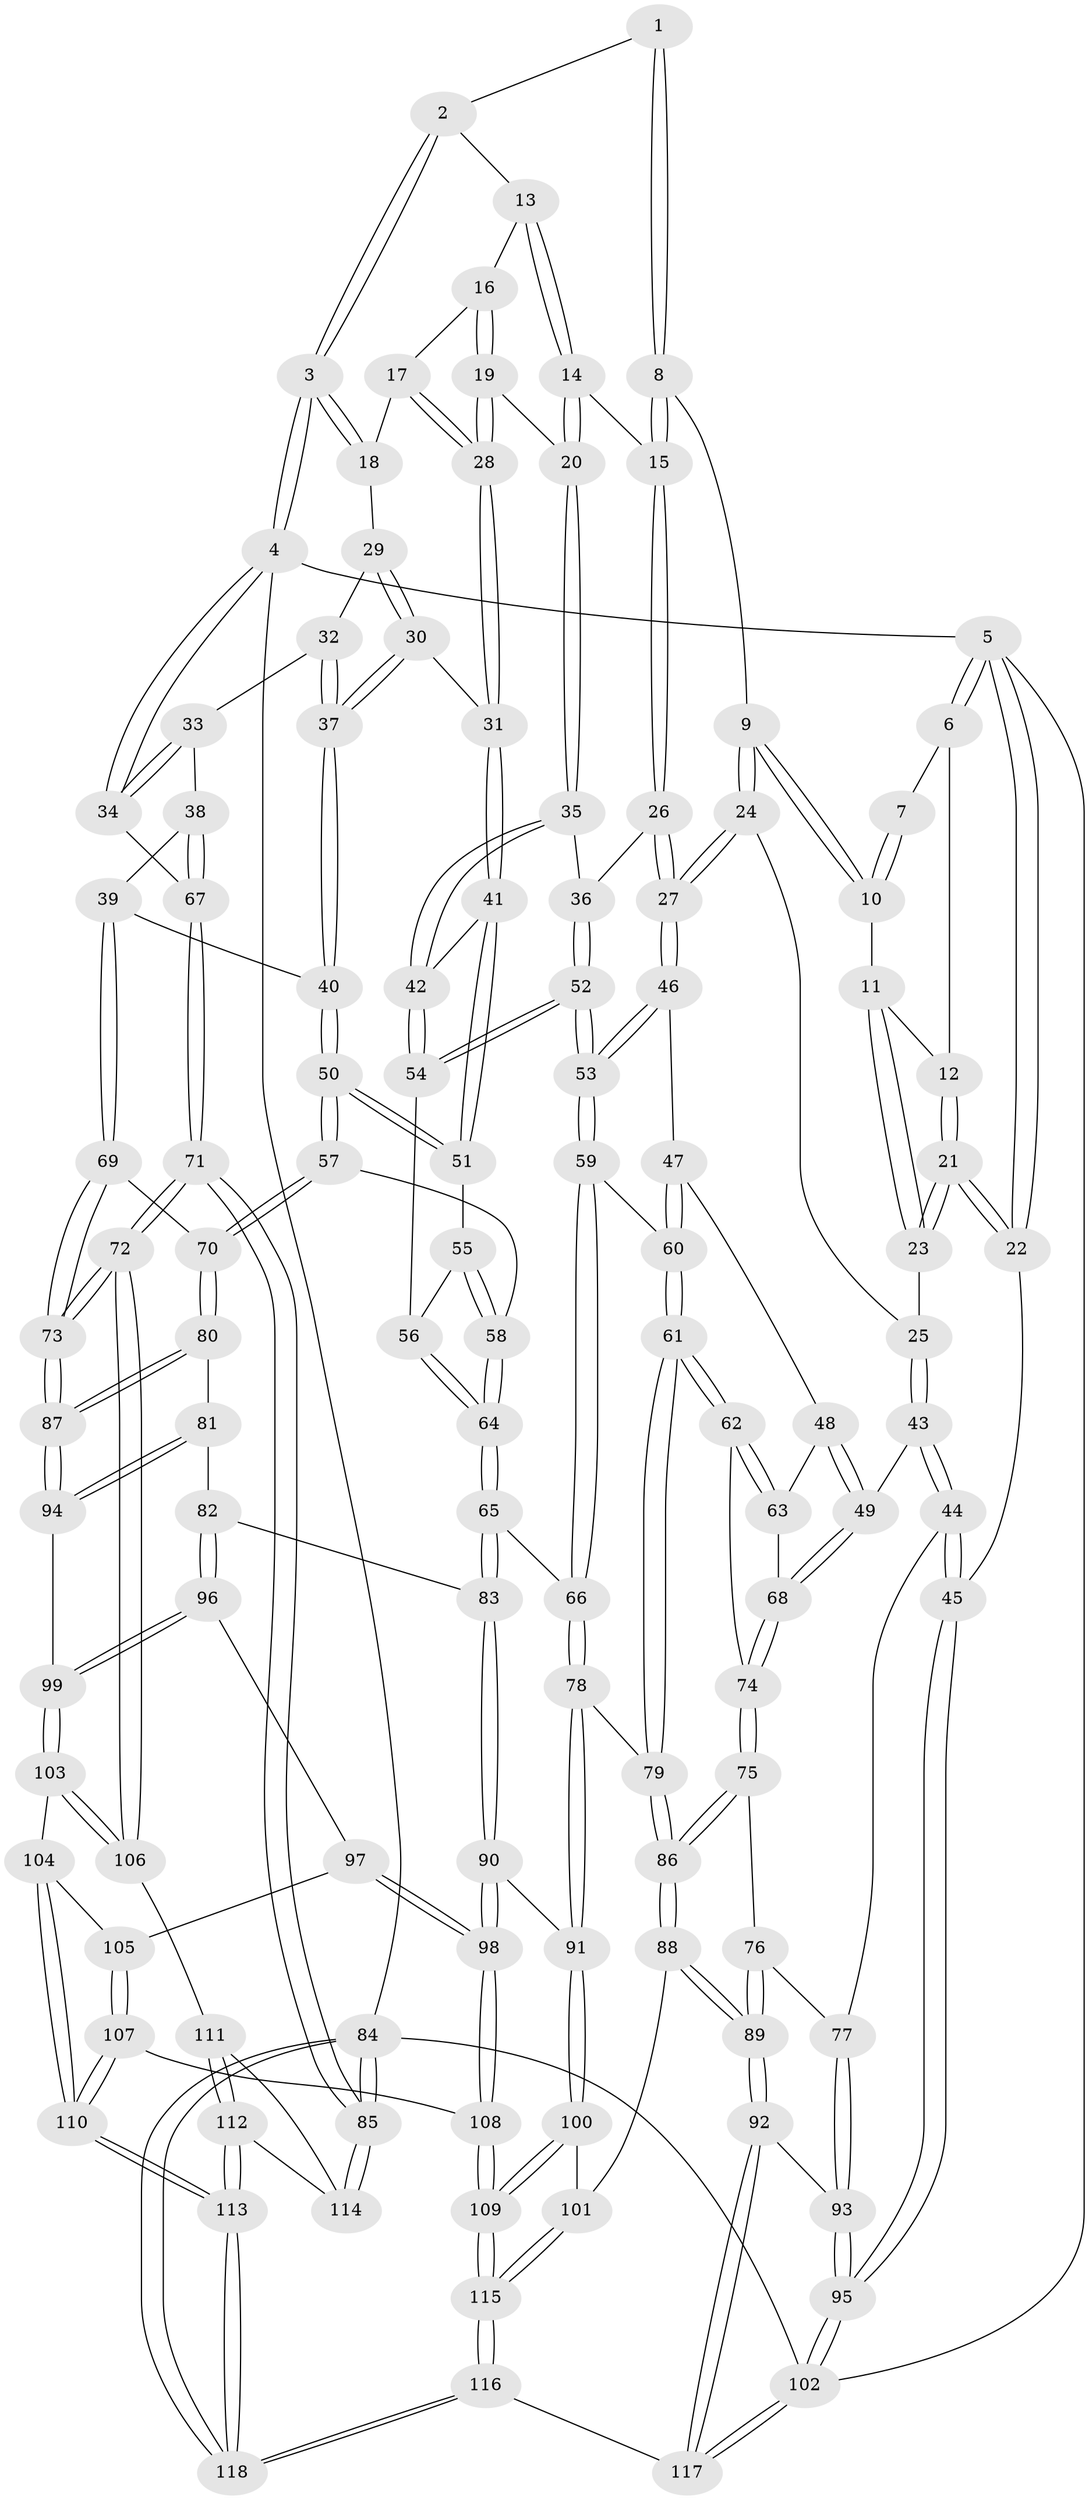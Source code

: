 // Generated by graph-tools (version 1.1) at 2025/01/03/09/25 05:01:15]
// undirected, 118 vertices, 292 edges
graph export_dot {
graph [start="1"]
  node [color=gray90,style=filled];
  1 [pos="+0.5222361590913634+0"];
  2 [pos="+0.6515496084792266+0"];
  3 [pos="+1+0"];
  4 [pos="+1+0"];
  5 [pos="+0+0"];
  6 [pos="+0+0"];
  7 [pos="+0.20488157638386612+0"];
  8 [pos="+0.41302568507160037+0.0763864993246822"];
  9 [pos="+0.2849943812511441+0.09094450934444151"];
  10 [pos="+0.2782162777005528+0.08522710861210361"];
  11 [pos="+0.16507037751060588+0.10344682643677952"];
  12 [pos="+0.1437605552568471+0.08555261263717294"];
  13 [pos="+0.6517431371904004+0"];
  14 [pos="+0.5575274723530865+0.15540850673822493"];
  15 [pos="+0.4543859567012068+0.14941372276801487"];
  16 [pos="+0.7006448861779017+0"];
  17 [pos="+0.7968723217088486+0.1187092277027326"];
  18 [pos="+0.8986519074971252+0.11763443139211079"];
  19 [pos="+0.6654542427296957+0.21365815476548652"];
  20 [pos="+0.6094552160208484+0.21286380341682506"];
  21 [pos="+0+0.20461280694915718"];
  22 [pos="+0+0.20502161678050065"];
  23 [pos="+0.14241726978045305+0.2313022229307497"];
  24 [pos="+0.2876131369444456+0.2483595165390899"];
  25 [pos="+0.1954043921972234+0.27485140770493355"];
  26 [pos="+0.3909156778840935+0.2745945369860849"];
  27 [pos="+0.3573051141595503+0.2793238854381023"];
  28 [pos="+0.7238448917668762+0.23866664381740116"];
  29 [pos="+0.9027661804754896+0.1727192743014482"];
  30 [pos="+0.803951549240125+0.28730214523867104"];
  31 [pos="+0.7422684647744747+0.2659521548280118"];
  32 [pos="+0.9285893856452431+0.2009843080115454"];
  33 [pos="+0.9669926005331642+0.22492046697974621"];
  34 [pos="+1+0.22470195836925122"];
  35 [pos="+0.5582928469363596+0.2915488650841324"];
  36 [pos="+0.41685154721289447+0.29206952665661684"];
  37 [pos="+0.8786235607863692+0.36191065103946185"];
  38 [pos="+0.9065023141667872+0.3802155655837607"];
  39 [pos="+0.8991926734118454+0.3826949163894034"];
  40 [pos="+0.8943568301918614+0.38208850726904114"];
  41 [pos="+0.6908373523847215+0.3673663499760339"];
  42 [pos="+0.5727931776356611+0.34901213760863353"];
  43 [pos="+0.15786436373936455+0.41694940971346517"];
  44 [pos="+0.009077674360307415+0.5286232272778894"];
  45 [pos="+0+0.529413728597693"];
  46 [pos="+0.3271742809049156+0.3937942595586494"];
  47 [pos="+0.3162086968945042+0.4106677723512833"];
  48 [pos="+0.28971569529015573+0.42647200561642773"];
  49 [pos="+0.21444814787521582+0.42901781687434465"];
  50 [pos="+0.7851717189519004+0.49207359163335296"];
  51 [pos="+0.692355216999577+0.3818777544244421"];
  52 [pos="+0.46922283916095014+0.4290164656948978"];
  53 [pos="+0.46453621398123407+0.4396188833276076"];
  54 [pos="+0.5556752370025272+0.39459263609589074"];
  55 [pos="+0.6568992379629319+0.41964984785558873"];
  56 [pos="+0.597005915336414+0.44389649970573564"];
  57 [pos="+0.7842848274996113+0.49512043359214797"];
  58 [pos="+0.6758638988043164+0.5041701176328155"];
  59 [pos="+0.45430688911497585+0.4986824761935302"];
  60 [pos="+0.41592760335631745+0.5123467292392071"];
  61 [pos="+0.36922030595815125+0.5509183453587516"];
  62 [pos="+0.3496181685611479+0.5469538424281066"];
  63 [pos="+0.3044734397654512+0.47872174105752996"];
  64 [pos="+0.5998163018268683+0.536874821547693"];
  65 [pos="+0.5687214024592656+0.5846695091521817"];
  66 [pos="+0.5602410378572583+0.5840111850061812"];
  67 [pos="+1+0.3391069682464808"];
  68 [pos="+0.26341265960730825+0.5160581689021303"];
  69 [pos="+0.959885131893621+0.5197475719052371"];
  70 [pos="+0.79607045606902+0.5530882293912859"];
  71 [pos="+1+0.7088656482381498"];
  72 [pos="+1+0.7035507314136511"];
  73 [pos="+1+0.6922155529825477"];
  74 [pos="+0.26897540590675273+0.5647229622283836"];
  75 [pos="+0.22016149618217074+0.6018121610176305"];
  76 [pos="+0.1831134532386346+0.6027043018258318"];
  77 [pos="+0.04197091513841741+0.5496188402268491"];
  78 [pos="+0.4236330444402543+0.6998746724366645"];
  79 [pos="+0.38247243726163843+0.6903090670987005"];
  80 [pos="+0.7960874774764727+0.553926835659953"];
  81 [pos="+0.729722564676318+0.6509926185925399"];
  82 [pos="+0.6999585972607931+0.6789753955884438"];
  83 [pos="+0.5998234856761004+0.6188914669914293"];
  84 [pos="+1+1"];
  85 [pos="+1+1"];
  86 [pos="+0.3439628009938903+0.7066728247497697"];
  87 [pos="+0.9930167909771804+0.6862401596679506"];
  88 [pos="+0.251651280502553+0.8325759715358414"];
  89 [pos="+0.23302289197302442+0.8357557346332477"];
  90 [pos="+0.5270197682044673+0.7828149462279291"];
  91 [pos="+0.4744045696945389+0.7719410254412107"];
  92 [pos="+0.2151581146394185+0.8441724780713886"];
  93 [pos="+0.1897301568803722+0.8488233726131389"];
  94 [pos="+0.9443095415945282+0.703282485032442"];
  95 [pos="+0+1"];
  96 [pos="+0.7017019021680897+0.6919866960014908"];
  97 [pos="+0.7001850961294639+0.6956747513806959"];
  98 [pos="+0.582108907603027+0.8214282852009176"];
  99 [pos="+0.8267929320510257+0.7706935009227713"];
  100 [pos="+0.4410303970002427+0.8323475011411771"];
  101 [pos="+0.3013095435909062+0.8618073643650425"];
  102 [pos="+0+1"];
  103 [pos="+0.8213592613277589+0.8284112114526011"];
  104 [pos="+0.804754660814305+0.8521971198045651"];
  105 [pos="+0.7173880578272693+0.8111594593149669"];
  106 [pos="+0.9357065824120764+0.859992538366133"];
  107 [pos="+0.6594849548753943+0.9004190037032844"];
  108 [pos="+0.5992497045882006+0.8892026688744964"];
  109 [pos="+0.4934180243165166+1"];
  110 [pos="+0.7791203954212053+0.9803857453163436"];
  111 [pos="+0.9215374408606851+0.8940487395065068"];
  112 [pos="+0.797364307974319+0.9900838183935605"];
  113 [pos="+0.7870392685962562+0.9966729144106031"];
  114 [pos="+0.9592002733185246+0.9518879818309974"];
  115 [pos="+0.4607970168783374+1"];
  116 [pos="+0.4538431119942836+1"];
  117 [pos="+0.3363038466265512+1"];
  118 [pos="+0.8038176778696808+1"];
  1 -- 2;
  1 -- 8;
  1 -- 8;
  2 -- 3;
  2 -- 3;
  2 -- 13;
  3 -- 4;
  3 -- 4;
  3 -- 18;
  3 -- 18;
  4 -- 5;
  4 -- 34;
  4 -- 34;
  4 -- 84;
  5 -- 6;
  5 -- 6;
  5 -- 22;
  5 -- 22;
  5 -- 102;
  6 -- 7;
  6 -- 12;
  7 -- 10;
  7 -- 10;
  8 -- 9;
  8 -- 15;
  8 -- 15;
  9 -- 10;
  9 -- 10;
  9 -- 24;
  9 -- 24;
  10 -- 11;
  11 -- 12;
  11 -- 23;
  11 -- 23;
  12 -- 21;
  12 -- 21;
  13 -- 14;
  13 -- 14;
  13 -- 16;
  14 -- 15;
  14 -- 20;
  14 -- 20;
  15 -- 26;
  15 -- 26;
  16 -- 17;
  16 -- 19;
  16 -- 19;
  17 -- 18;
  17 -- 28;
  17 -- 28;
  18 -- 29;
  19 -- 20;
  19 -- 28;
  19 -- 28;
  20 -- 35;
  20 -- 35;
  21 -- 22;
  21 -- 22;
  21 -- 23;
  21 -- 23;
  22 -- 45;
  23 -- 25;
  24 -- 25;
  24 -- 27;
  24 -- 27;
  25 -- 43;
  25 -- 43;
  26 -- 27;
  26 -- 27;
  26 -- 36;
  27 -- 46;
  27 -- 46;
  28 -- 31;
  28 -- 31;
  29 -- 30;
  29 -- 30;
  29 -- 32;
  30 -- 31;
  30 -- 37;
  30 -- 37;
  31 -- 41;
  31 -- 41;
  32 -- 33;
  32 -- 37;
  32 -- 37;
  33 -- 34;
  33 -- 34;
  33 -- 38;
  34 -- 67;
  35 -- 36;
  35 -- 42;
  35 -- 42;
  36 -- 52;
  36 -- 52;
  37 -- 40;
  37 -- 40;
  38 -- 39;
  38 -- 67;
  38 -- 67;
  39 -- 40;
  39 -- 69;
  39 -- 69;
  40 -- 50;
  40 -- 50;
  41 -- 42;
  41 -- 51;
  41 -- 51;
  42 -- 54;
  42 -- 54;
  43 -- 44;
  43 -- 44;
  43 -- 49;
  44 -- 45;
  44 -- 45;
  44 -- 77;
  45 -- 95;
  45 -- 95;
  46 -- 47;
  46 -- 53;
  46 -- 53;
  47 -- 48;
  47 -- 60;
  47 -- 60;
  48 -- 49;
  48 -- 49;
  48 -- 63;
  49 -- 68;
  49 -- 68;
  50 -- 51;
  50 -- 51;
  50 -- 57;
  50 -- 57;
  51 -- 55;
  52 -- 53;
  52 -- 53;
  52 -- 54;
  52 -- 54;
  53 -- 59;
  53 -- 59;
  54 -- 56;
  55 -- 56;
  55 -- 58;
  55 -- 58;
  56 -- 64;
  56 -- 64;
  57 -- 58;
  57 -- 70;
  57 -- 70;
  58 -- 64;
  58 -- 64;
  59 -- 60;
  59 -- 66;
  59 -- 66;
  60 -- 61;
  60 -- 61;
  61 -- 62;
  61 -- 62;
  61 -- 79;
  61 -- 79;
  62 -- 63;
  62 -- 63;
  62 -- 74;
  63 -- 68;
  64 -- 65;
  64 -- 65;
  65 -- 66;
  65 -- 83;
  65 -- 83;
  66 -- 78;
  66 -- 78;
  67 -- 71;
  67 -- 71;
  68 -- 74;
  68 -- 74;
  69 -- 70;
  69 -- 73;
  69 -- 73;
  70 -- 80;
  70 -- 80;
  71 -- 72;
  71 -- 72;
  71 -- 85;
  71 -- 85;
  72 -- 73;
  72 -- 73;
  72 -- 106;
  72 -- 106;
  73 -- 87;
  73 -- 87;
  74 -- 75;
  74 -- 75;
  75 -- 76;
  75 -- 86;
  75 -- 86;
  76 -- 77;
  76 -- 89;
  76 -- 89;
  77 -- 93;
  77 -- 93;
  78 -- 79;
  78 -- 91;
  78 -- 91;
  79 -- 86;
  79 -- 86;
  80 -- 81;
  80 -- 87;
  80 -- 87;
  81 -- 82;
  81 -- 94;
  81 -- 94;
  82 -- 83;
  82 -- 96;
  82 -- 96;
  83 -- 90;
  83 -- 90;
  84 -- 85;
  84 -- 85;
  84 -- 118;
  84 -- 118;
  84 -- 102;
  85 -- 114;
  85 -- 114;
  86 -- 88;
  86 -- 88;
  87 -- 94;
  87 -- 94;
  88 -- 89;
  88 -- 89;
  88 -- 101;
  89 -- 92;
  89 -- 92;
  90 -- 91;
  90 -- 98;
  90 -- 98;
  91 -- 100;
  91 -- 100;
  92 -- 93;
  92 -- 117;
  92 -- 117;
  93 -- 95;
  93 -- 95;
  94 -- 99;
  95 -- 102;
  95 -- 102;
  96 -- 97;
  96 -- 99;
  96 -- 99;
  97 -- 98;
  97 -- 98;
  97 -- 105;
  98 -- 108;
  98 -- 108;
  99 -- 103;
  99 -- 103;
  100 -- 101;
  100 -- 109;
  100 -- 109;
  101 -- 115;
  101 -- 115;
  102 -- 117;
  102 -- 117;
  103 -- 104;
  103 -- 106;
  103 -- 106;
  104 -- 105;
  104 -- 110;
  104 -- 110;
  105 -- 107;
  105 -- 107;
  106 -- 111;
  107 -- 108;
  107 -- 110;
  107 -- 110;
  108 -- 109;
  108 -- 109;
  109 -- 115;
  109 -- 115;
  110 -- 113;
  110 -- 113;
  111 -- 112;
  111 -- 112;
  111 -- 114;
  112 -- 113;
  112 -- 113;
  112 -- 114;
  113 -- 118;
  113 -- 118;
  115 -- 116;
  115 -- 116;
  116 -- 117;
  116 -- 118;
  116 -- 118;
}
